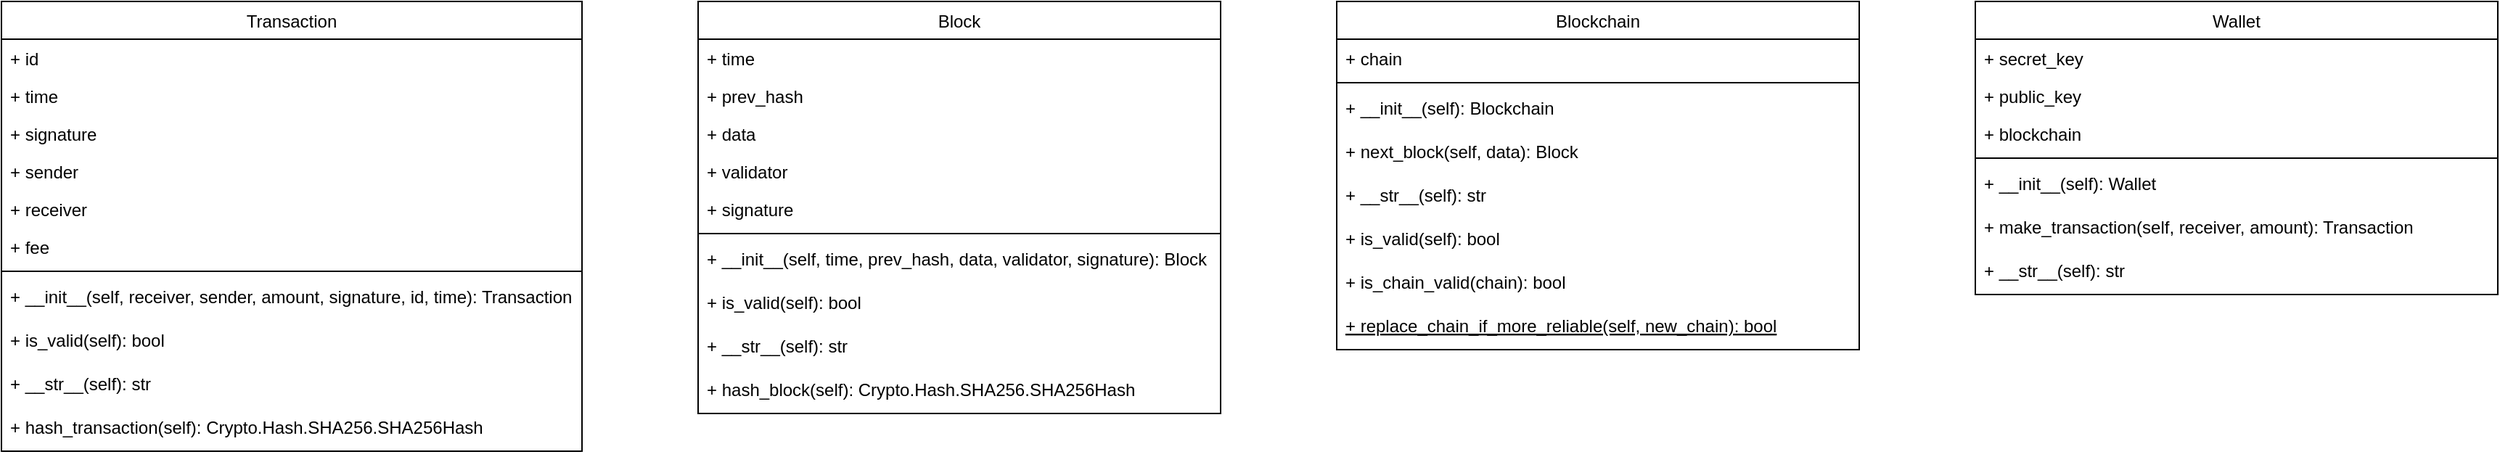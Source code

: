 <mxfile version="14.2.4" type="github"><diagram id="C5RBs43oDa-KdzZeNtuy" name="Page-1"><mxGraphModel dx="1222" dy="1055" grid="1" gridSize="10" guides="1" tooltips="1" connect="1" arrows="1" fold="1" page="1" pageScale="1" pageWidth="827" pageHeight="1169" math="0" shadow="0"><root><mxCell id="WIyWlLk6GJQsqaUBKTNV-0"/><mxCell id="WIyWlLk6GJQsqaUBKTNV-1" parent="WIyWlLk6GJQsqaUBKTNV-0"/><mxCell id="zkfFHV4jXpPFQw0GAbJ--6" value="Transaction" style="swimlane;fontStyle=0;align=center;verticalAlign=top;childLayout=stackLayout;horizontal=1;startSize=26;horizontalStack=0;resizeParent=1;resizeLast=0;collapsible=1;marginBottom=0;rounded=0;shadow=0;strokeWidth=1;" parent="WIyWlLk6GJQsqaUBKTNV-1" vertex="1"><mxGeometry x="120" y="360" width="400" height="310" as="geometry"><mxRectangle x="130" y="380" width="160" height="26" as="alternateBounds"/></mxGeometry></mxCell><mxCell id="zkfFHV4jXpPFQw0GAbJ--7" value="+ id" style="text;align=left;verticalAlign=top;spacingLeft=4;spacingRight=4;overflow=hidden;rotatable=0;points=[[0,0.5],[1,0.5]];portConstraint=eastwest;" parent="zkfFHV4jXpPFQw0GAbJ--6" vertex="1"><mxGeometry y="26" width="400" height="26" as="geometry"/></mxCell><mxCell id="D0kOVwyxlP3sJNPg-lYd-3" value="+ time" style="text;align=left;verticalAlign=top;spacingLeft=4;spacingRight=4;overflow=hidden;rotatable=0;points=[[0,0.5],[1,0.5]];portConstraint=eastwest;" vertex="1" parent="zkfFHV4jXpPFQw0GAbJ--6"><mxGeometry y="52" width="400" height="26" as="geometry"/></mxCell><mxCell id="D0kOVwyxlP3sJNPg-lYd-4" value="+ signature" style="text;align=left;verticalAlign=top;spacingLeft=4;spacingRight=4;overflow=hidden;rotatable=0;points=[[0,0.5],[1,0.5]];portConstraint=eastwest;" vertex="1" parent="zkfFHV4jXpPFQw0GAbJ--6"><mxGeometry y="78" width="400" height="26" as="geometry"/></mxCell><mxCell id="D0kOVwyxlP3sJNPg-lYd-5" value="+ sender" style="text;align=left;verticalAlign=top;spacingLeft=4;spacingRight=4;overflow=hidden;rotatable=0;points=[[0,0.5],[1,0.5]];portConstraint=eastwest;" vertex="1" parent="zkfFHV4jXpPFQw0GAbJ--6"><mxGeometry y="104" width="400" height="26" as="geometry"/></mxCell><mxCell id="D0kOVwyxlP3sJNPg-lYd-6" value="+ receiver" style="text;align=left;verticalAlign=top;spacingLeft=4;spacingRight=4;overflow=hidden;rotatable=0;points=[[0,0.5],[1,0.5]];portConstraint=eastwest;" vertex="1" parent="zkfFHV4jXpPFQw0GAbJ--6"><mxGeometry y="130" width="400" height="26" as="geometry"/></mxCell><mxCell id="D0kOVwyxlP3sJNPg-lYd-7" value="+ fee" style="text;align=left;verticalAlign=top;spacingLeft=4;spacingRight=4;overflow=hidden;rotatable=0;points=[[0,0.5],[1,0.5]];portConstraint=eastwest;" vertex="1" parent="zkfFHV4jXpPFQw0GAbJ--6"><mxGeometry y="156" width="400" height="26" as="geometry"/></mxCell><mxCell id="zkfFHV4jXpPFQw0GAbJ--9" value="" style="line;html=1;strokeWidth=1;align=left;verticalAlign=middle;spacingTop=-1;spacingLeft=3;spacingRight=3;rotatable=0;labelPosition=right;points=[];portConstraint=eastwest;" parent="zkfFHV4jXpPFQw0GAbJ--6" vertex="1"><mxGeometry y="182" width="400" height="8" as="geometry"/></mxCell><mxCell id="zkfFHV4jXpPFQw0GAbJ--11" value="+ __init__(self, receiver, sender, amount, signature, id, time): Transaction" style="text;align=left;verticalAlign=top;spacingLeft=4;spacingRight=4;overflow=hidden;rotatable=0;points=[[0,0.5],[1,0.5]];portConstraint=eastwest;" parent="zkfFHV4jXpPFQw0GAbJ--6" vertex="1"><mxGeometry y="190" width="400" height="30" as="geometry"/></mxCell><mxCell id="D0kOVwyxlP3sJNPg-lYd-8" value="+ is_valid(self): bool" style="text;align=left;verticalAlign=top;spacingLeft=4;spacingRight=4;overflow=hidden;rotatable=0;points=[[0,0.5],[1,0.5]];portConstraint=eastwest;" vertex="1" parent="zkfFHV4jXpPFQw0GAbJ--6"><mxGeometry y="220" width="400" height="30" as="geometry"/></mxCell><mxCell id="D0kOVwyxlP3sJNPg-lYd-9" value="+ __str__(self): str" style="text;align=left;verticalAlign=top;spacingLeft=4;spacingRight=4;overflow=hidden;rotatable=0;points=[[0,0.5],[1,0.5]];portConstraint=eastwest;" vertex="1" parent="zkfFHV4jXpPFQw0GAbJ--6"><mxGeometry y="250" width="400" height="30" as="geometry"/></mxCell><mxCell id="D0kOVwyxlP3sJNPg-lYd-10" value="+ hash_transaction(self): Crypto.Hash.SHA256.SHA256Hash" style="text;align=left;verticalAlign=top;spacingLeft=4;spacingRight=4;overflow=hidden;rotatable=0;points=[[0,0.5],[1,0.5]];portConstraint=eastwest;" vertex="1" parent="zkfFHV4jXpPFQw0GAbJ--6"><mxGeometry y="280" width="400" height="30" as="geometry"/></mxCell><mxCell id="D0kOVwyxlP3sJNPg-lYd-11" value="Block" style="swimlane;fontStyle=0;align=center;verticalAlign=top;childLayout=stackLayout;horizontal=1;startSize=26;horizontalStack=0;resizeParent=1;resizeLast=0;collapsible=1;marginBottom=0;rounded=0;shadow=0;strokeWidth=1;" vertex="1" parent="WIyWlLk6GJQsqaUBKTNV-1"><mxGeometry x="600" y="360" width="360" height="284" as="geometry"><mxRectangle x="130" y="380" width="160" height="26" as="alternateBounds"/></mxGeometry></mxCell><mxCell id="D0kOVwyxlP3sJNPg-lYd-12" value="+ time" style="text;align=left;verticalAlign=top;spacingLeft=4;spacingRight=4;overflow=hidden;rotatable=0;points=[[0,0.5],[1,0.5]];portConstraint=eastwest;" vertex="1" parent="D0kOVwyxlP3sJNPg-lYd-11"><mxGeometry y="26" width="360" height="26" as="geometry"/></mxCell><mxCell id="D0kOVwyxlP3sJNPg-lYd-13" value="+ prev_hash" style="text;align=left;verticalAlign=top;spacingLeft=4;spacingRight=4;overflow=hidden;rotatable=0;points=[[0,0.5],[1,0.5]];portConstraint=eastwest;" vertex="1" parent="D0kOVwyxlP3sJNPg-lYd-11"><mxGeometry y="52" width="360" height="26" as="geometry"/></mxCell><mxCell id="D0kOVwyxlP3sJNPg-lYd-14" value="+ data" style="text;align=left;verticalAlign=top;spacingLeft=4;spacingRight=4;overflow=hidden;rotatable=0;points=[[0,0.5],[1,0.5]];portConstraint=eastwest;" vertex="1" parent="D0kOVwyxlP3sJNPg-lYd-11"><mxGeometry y="78" width="360" height="26" as="geometry"/></mxCell><mxCell id="D0kOVwyxlP3sJNPg-lYd-15" value="+ validator" style="text;align=left;verticalAlign=top;spacingLeft=4;spacingRight=4;overflow=hidden;rotatable=0;points=[[0,0.5],[1,0.5]];portConstraint=eastwest;" vertex="1" parent="D0kOVwyxlP3sJNPg-lYd-11"><mxGeometry y="104" width="360" height="26" as="geometry"/></mxCell><mxCell id="D0kOVwyxlP3sJNPg-lYd-16" value="+ signature" style="text;align=left;verticalAlign=top;spacingLeft=4;spacingRight=4;overflow=hidden;rotatable=0;points=[[0,0.5],[1,0.5]];portConstraint=eastwest;" vertex="1" parent="D0kOVwyxlP3sJNPg-lYd-11"><mxGeometry y="130" width="360" height="26" as="geometry"/></mxCell><mxCell id="D0kOVwyxlP3sJNPg-lYd-18" value="" style="line;html=1;strokeWidth=1;align=left;verticalAlign=middle;spacingTop=-1;spacingLeft=3;spacingRight=3;rotatable=0;labelPosition=right;points=[];portConstraint=eastwest;" vertex="1" parent="D0kOVwyxlP3sJNPg-lYd-11"><mxGeometry y="156" width="360" height="8" as="geometry"/></mxCell><mxCell id="D0kOVwyxlP3sJNPg-lYd-19" value="+ __init__(self, time, prev_hash, data, validator, signature): Block" style="text;align=left;verticalAlign=top;spacingLeft=4;spacingRight=4;overflow=hidden;rotatable=0;points=[[0,0.5],[1,0.5]];portConstraint=eastwest;" vertex="1" parent="D0kOVwyxlP3sJNPg-lYd-11"><mxGeometry y="164" width="360" height="30" as="geometry"/></mxCell><mxCell id="D0kOVwyxlP3sJNPg-lYd-20" value="+ is_valid(self): bool" style="text;align=left;verticalAlign=top;spacingLeft=4;spacingRight=4;overflow=hidden;rotatable=0;points=[[0,0.5],[1,0.5]];portConstraint=eastwest;" vertex="1" parent="D0kOVwyxlP3sJNPg-lYd-11"><mxGeometry y="194" width="360" height="30" as="geometry"/></mxCell><mxCell id="D0kOVwyxlP3sJNPg-lYd-21" value="+ __str__(self): str" style="text;align=left;verticalAlign=top;spacingLeft=4;spacingRight=4;overflow=hidden;rotatable=0;points=[[0,0.5],[1,0.5]];portConstraint=eastwest;" vertex="1" parent="D0kOVwyxlP3sJNPg-lYd-11"><mxGeometry y="224" width="360" height="30" as="geometry"/></mxCell><mxCell id="D0kOVwyxlP3sJNPg-lYd-22" value="+ hash_block(self): Crypto.Hash.SHA256.SHA256Hash" style="text;align=left;verticalAlign=top;spacingLeft=4;spacingRight=4;overflow=hidden;rotatable=0;points=[[0,0.5],[1,0.5]];portConstraint=eastwest;" vertex="1" parent="D0kOVwyxlP3sJNPg-lYd-11"><mxGeometry y="254" width="360" height="30" as="geometry"/></mxCell><mxCell id="D0kOVwyxlP3sJNPg-lYd-24" value="Blockchain" style="swimlane;fontStyle=0;align=center;verticalAlign=top;childLayout=stackLayout;horizontal=1;startSize=26;horizontalStack=0;resizeParent=1;resizeLast=0;collapsible=1;marginBottom=0;rounded=0;shadow=0;strokeWidth=1;" vertex="1" parent="WIyWlLk6GJQsqaUBKTNV-1"><mxGeometry x="1040" y="360" width="360" height="240" as="geometry"><mxRectangle x="130" y="380" width="160" height="26" as="alternateBounds"/></mxGeometry></mxCell><mxCell id="D0kOVwyxlP3sJNPg-lYd-25" value="+ chain" style="text;align=left;verticalAlign=top;spacingLeft=4;spacingRight=4;overflow=hidden;rotatable=0;points=[[0,0.5],[1,0.5]];portConstraint=eastwest;" vertex="1" parent="D0kOVwyxlP3sJNPg-lYd-24"><mxGeometry y="26" width="360" height="26" as="geometry"/></mxCell><mxCell id="D0kOVwyxlP3sJNPg-lYd-30" value="" style="line;html=1;strokeWidth=1;align=left;verticalAlign=middle;spacingTop=-1;spacingLeft=3;spacingRight=3;rotatable=0;labelPosition=right;points=[];portConstraint=eastwest;" vertex="1" parent="D0kOVwyxlP3sJNPg-lYd-24"><mxGeometry y="52" width="360" height="8" as="geometry"/></mxCell><mxCell id="D0kOVwyxlP3sJNPg-lYd-31" value="+ __init__(self): Blockchain" style="text;align=left;verticalAlign=top;spacingLeft=4;spacingRight=4;overflow=hidden;rotatable=0;points=[[0,0.5],[1,0.5]];portConstraint=eastwest;" vertex="1" parent="D0kOVwyxlP3sJNPg-lYd-24"><mxGeometry y="60" width="360" height="30" as="geometry"/></mxCell><mxCell id="D0kOVwyxlP3sJNPg-lYd-32" value="+ next_block(self, data): Block" style="text;align=left;verticalAlign=top;spacingLeft=4;spacingRight=4;overflow=hidden;rotatable=0;points=[[0,0.5],[1,0.5]];portConstraint=eastwest;" vertex="1" parent="D0kOVwyxlP3sJNPg-lYd-24"><mxGeometry y="90" width="360" height="30" as="geometry"/></mxCell><mxCell id="D0kOVwyxlP3sJNPg-lYd-33" value="+ __str__(self): str" style="text;align=left;verticalAlign=top;spacingLeft=4;spacingRight=4;overflow=hidden;rotatable=0;points=[[0,0.5],[1,0.5]];portConstraint=eastwest;" vertex="1" parent="D0kOVwyxlP3sJNPg-lYd-24"><mxGeometry y="120" width="360" height="30" as="geometry"/></mxCell><mxCell id="D0kOVwyxlP3sJNPg-lYd-34" value="+ is_valid(self): bool" style="text;align=left;verticalAlign=top;spacingLeft=4;spacingRight=4;overflow=hidden;rotatable=0;points=[[0,0.5],[1,0.5]];portConstraint=eastwest;" vertex="1" parent="D0kOVwyxlP3sJNPg-lYd-24"><mxGeometry y="150" width="360" height="30" as="geometry"/></mxCell><mxCell id="D0kOVwyxlP3sJNPg-lYd-36" value="+ is_chain_valid(chain): bool" style="text;align=left;verticalAlign=top;spacingLeft=4;spacingRight=4;overflow=hidden;rotatable=0;points=[[0,0.5],[1,0.5]];portConstraint=eastwest;" vertex="1" parent="D0kOVwyxlP3sJNPg-lYd-24"><mxGeometry y="180" width="360" height="30" as="geometry"/></mxCell><mxCell id="D0kOVwyxlP3sJNPg-lYd-37" value="+ replace_chain_if_more_reliable(self, new_chain): bool" style="text;align=left;verticalAlign=top;spacingLeft=4;spacingRight=4;overflow=hidden;rotatable=0;points=[[0,0.5],[1,0.5]];portConstraint=eastwest;fontStyle=4" vertex="1" parent="D0kOVwyxlP3sJNPg-lYd-24"><mxGeometry y="210" width="360" height="30" as="geometry"/></mxCell><mxCell id="D0kOVwyxlP3sJNPg-lYd-38" value="Wallet" style="swimlane;fontStyle=0;align=center;verticalAlign=top;childLayout=stackLayout;horizontal=1;startSize=26;horizontalStack=0;resizeParent=1;resizeLast=0;collapsible=1;marginBottom=0;rounded=0;shadow=0;strokeWidth=1;" vertex="1" parent="WIyWlLk6GJQsqaUBKTNV-1"><mxGeometry x="1480" y="360" width="360" height="202" as="geometry"><mxRectangle x="130" y="380" width="160" height="26" as="alternateBounds"/></mxGeometry></mxCell><mxCell id="D0kOVwyxlP3sJNPg-lYd-39" value="+ secret_key" style="text;align=left;verticalAlign=top;spacingLeft=4;spacingRight=4;overflow=hidden;rotatable=0;points=[[0,0.5],[1,0.5]];portConstraint=eastwest;" vertex="1" parent="D0kOVwyxlP3sJNPg-lYd-38"><mxGeometry y="26" width="360" height="26" as="geometry"/></mxCell><mxCell id="D0kOVwyxlP3sJNPg-lYd-48" value="+ public_key" style="text;align=left;verticalAlign=top;spacingLeft=4;spacingRight=4;overflow=hidden;rotatable=0;points=[[0,0.5],[1,0.5]];portConstraint=eastwest;" vertex="1" parent="D0kOVwyxlP3sJNPg-lYd-38"><mxGeometry y="52" width="360" height="26" as="geometry"/></mxCell><mxCell id="D0kOVwyxlP3sJNPg-lYd-49" value="+ blockchain" style="text;align=left;verticalAlign=top;spacingLeft=4;spacingRight=4;overflow=hidden;rotatable=0;points=[[0,0.5],[1,0.5]];portConstraint=eastwest;" vertex="1" parent="D0kOVwyxlP3sJNPg-lYd-38"><mxGeometry y="78" width="360" height="26" as="geometry"/></mxCell><mxCell id="D0kOVwyxlP3sJNPg-lYd-40" value="" style="line;html=1;strokeWidth=1;align=left;verticalAlign=middle;spacingTop=-1;spacingLeft=3;spacingRight=3;rotatable=0;labelPosition=right;points=[];portConstraint=eastwest;" vertex="1" parent="D0kOVwyxlP3sJNPg-lYd-38"><mxGeometry y="104" width="360" height="8" as="geometry"/></mxCell><mxCell id="D0kOVwyxlP3sJNPg-lYd-41" value="+ __init__(self): Wallet" style="text;align=left;verticalAlign=top;spacingLeft=4;spacingRight=4;overflow=hidden;rotatable=0;points=[[0,0.5],[1,0.5]];portConstraint=eastwest;" vertex="1" parent="D0kOVwyxlP3sJNPg-lYd-38"><mxGeometry y="112" width="360" height="30" as="geometry"/></mxCell><mxCell id="D0kOVwyxlP3sJNPg-lYd-42" value="+ make_transaction(self, receiver, amount): Transaction" style="text;align=left;verticalAlign=top;spacingLeft=4;spacingRight=4;overflow=hidden;rotatable=0;points=[[0,0.5],[1,0.5]];portConstraint=eastwest;" vertex="1" parent="D0kOVwyxlP3sJNPg-lYd-38"><mxGeometry y="142" width="360" height="30" as="geometry"/></mxCell><mxCell id="D0kOVwyxlP3sJNPg-lYd-43" value="+ __str__(self): str" style="text;align=left;verticalAlign=top;spacingLeft=4;spacingRight=4;overflow=hidden;rotatable=0;points=[[0,0.5],[1,0.5]];portConstraint=eastwest;" vertex="1" parent="D0kOVwyxlP3sJNPg-lYd-38"><mxGeometry y="172" width="360" height="30" as="geometry"/></mxCell></root></mxGraphModel></diagram></mxfile>